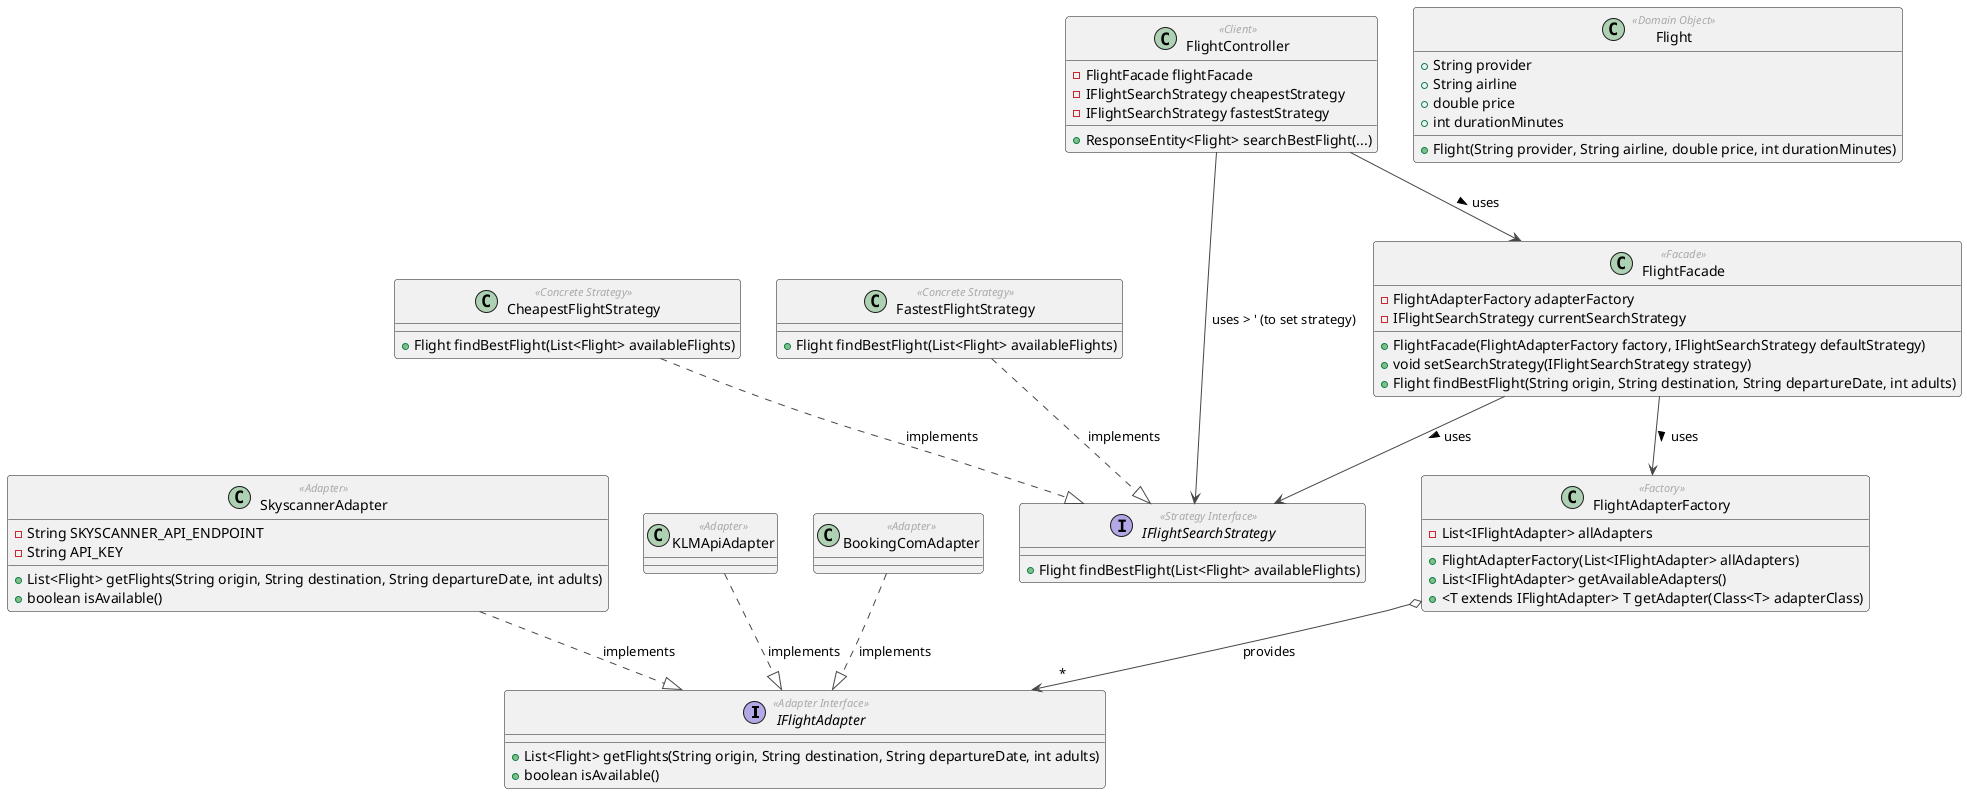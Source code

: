 @startuml Prototype Class Diagram

!theme vibrant

' Define common stereotypes
skinparam class {
    StereotypeFontColor #A9A9A9
    StereotypeFontSize 11
}

' --- Interfaces ---
interface IFlightAdapter <<Adapter Interface>> {
  + List<Flight> getFlights(String origin, String destination, String departureDate, int adults)
  + boolean isAvailable()
}

interface IFlightSearchStrategy <<Strategy Interface>> {
  + Flight findBestFlight(List<Flight> availableFlights)
}

' --- Concrete Adapters ---
class SkyscannerAdapter <<Adapter>> {
  - String SKYSCANNER_API_ENDPOINT
  - String API_KEY
  + List<Flight> getFlights(String origin, String destination, String departureDate, int adults)
  + boolean isAvailable()
  ' - mapSkyscannerResponseToFlights(JsonNode body): List<Flight>
}
SkyscannerAdapter ..|> IFlightAdapter : implements

class KLMApiAdapter <<Adapter>> {
  ' + ... methods matching IFlightAdapter ...
}
KLMApiAdapter ..|> IFlightAdapter : implements
class BookingComAdapter <<Adapter>> {
  ' + ... methods matching IFlightAdapter ...
}
BookingComAdapter ..|> IFlightAdapter : implements


' --- Concrete Strategies ---
class CheapestFlightStrategy <<Concrete Strategy>> {
  + Flight findBestFlight(List<Flight> availableFlights)
}
CheapestFlightStrategy ..|> IFlightSearchStrategy : implements

class FastestFlightStrategy <<Concrete Strategy>> {
  + Flight findBestFlight(List<Flight> availableFlights)
}
FastestFlightStrategy ..|> IFlightSearchStrategy : implements

' --- Factories ---
class FlightAdapterFactory <<Factory>> {
  - List<IFlightAdapter> allAdapters
  + FlightAdapterFactory(List<IFlightAdapter> allAdapters)
  + List<IFlightAdapter> getAvailableAdapters()
  + <T extends IFlightAdapter> T getAdapter(Class<T> adapterClass)
}
FlightAdapterFactory o--> "*" IFlightAdapter : provides


' --- Facades ---
class FlightFacade <<Facade>> {
  - FlightAdapterFactory adapterFactory
  - IFlightSearchStrategy currentSearchStrategy
  + FlightFacade(FlightAdapterFactory factory, IFlightSearchStrategy defaultStrategy)
  + void setSearchStrategy(IFlightSearchStrategy strategy)
  + Flight findBestFlight(String origin, String destination, String departureDate, int adults)
}
FlightFacade --> FlightAdapterFactory : uses >
FlightFacade --> IFlightSearchStrategy : uses >

' --- Client Example ---
class FlightController <<Client>> {
  - FlightFacade flightFacade
  - IFlightSearchStrategy cheapestStrategy
  - IFlightSearchStrategy fastestStrategy
  + ResponseEntity<Flight> searchBestFlight(...)
}
FlightController --> FlightFacade : uses >
FlightController --> IFlightSearchStrategy : uses > ' (to set strategy)

' --- Domain Objects ---

class Flight <<Domain Object>> {
  + String provider
  + String airline
  + double price
  + int durationMinutes
  + Flight(String provider, String airline, double price, int durationMinutes)
  ' + getters/setters...
}




' --- Relationships ---
' Facade uses Factory
' Facade uses Strategy Interface
' Factory provides Adapter Interface instances
' Concrete Adapters implement Adapter Interface
' Concrete Strategies implement Strategy Interface
' Client uses Facade

' Note: Dependencies on external APIs (Skyscanner, Stripe etc.) are handled *within* the concrete adapters
' and are not explicitly shown as class dependencies here.

@enduml
